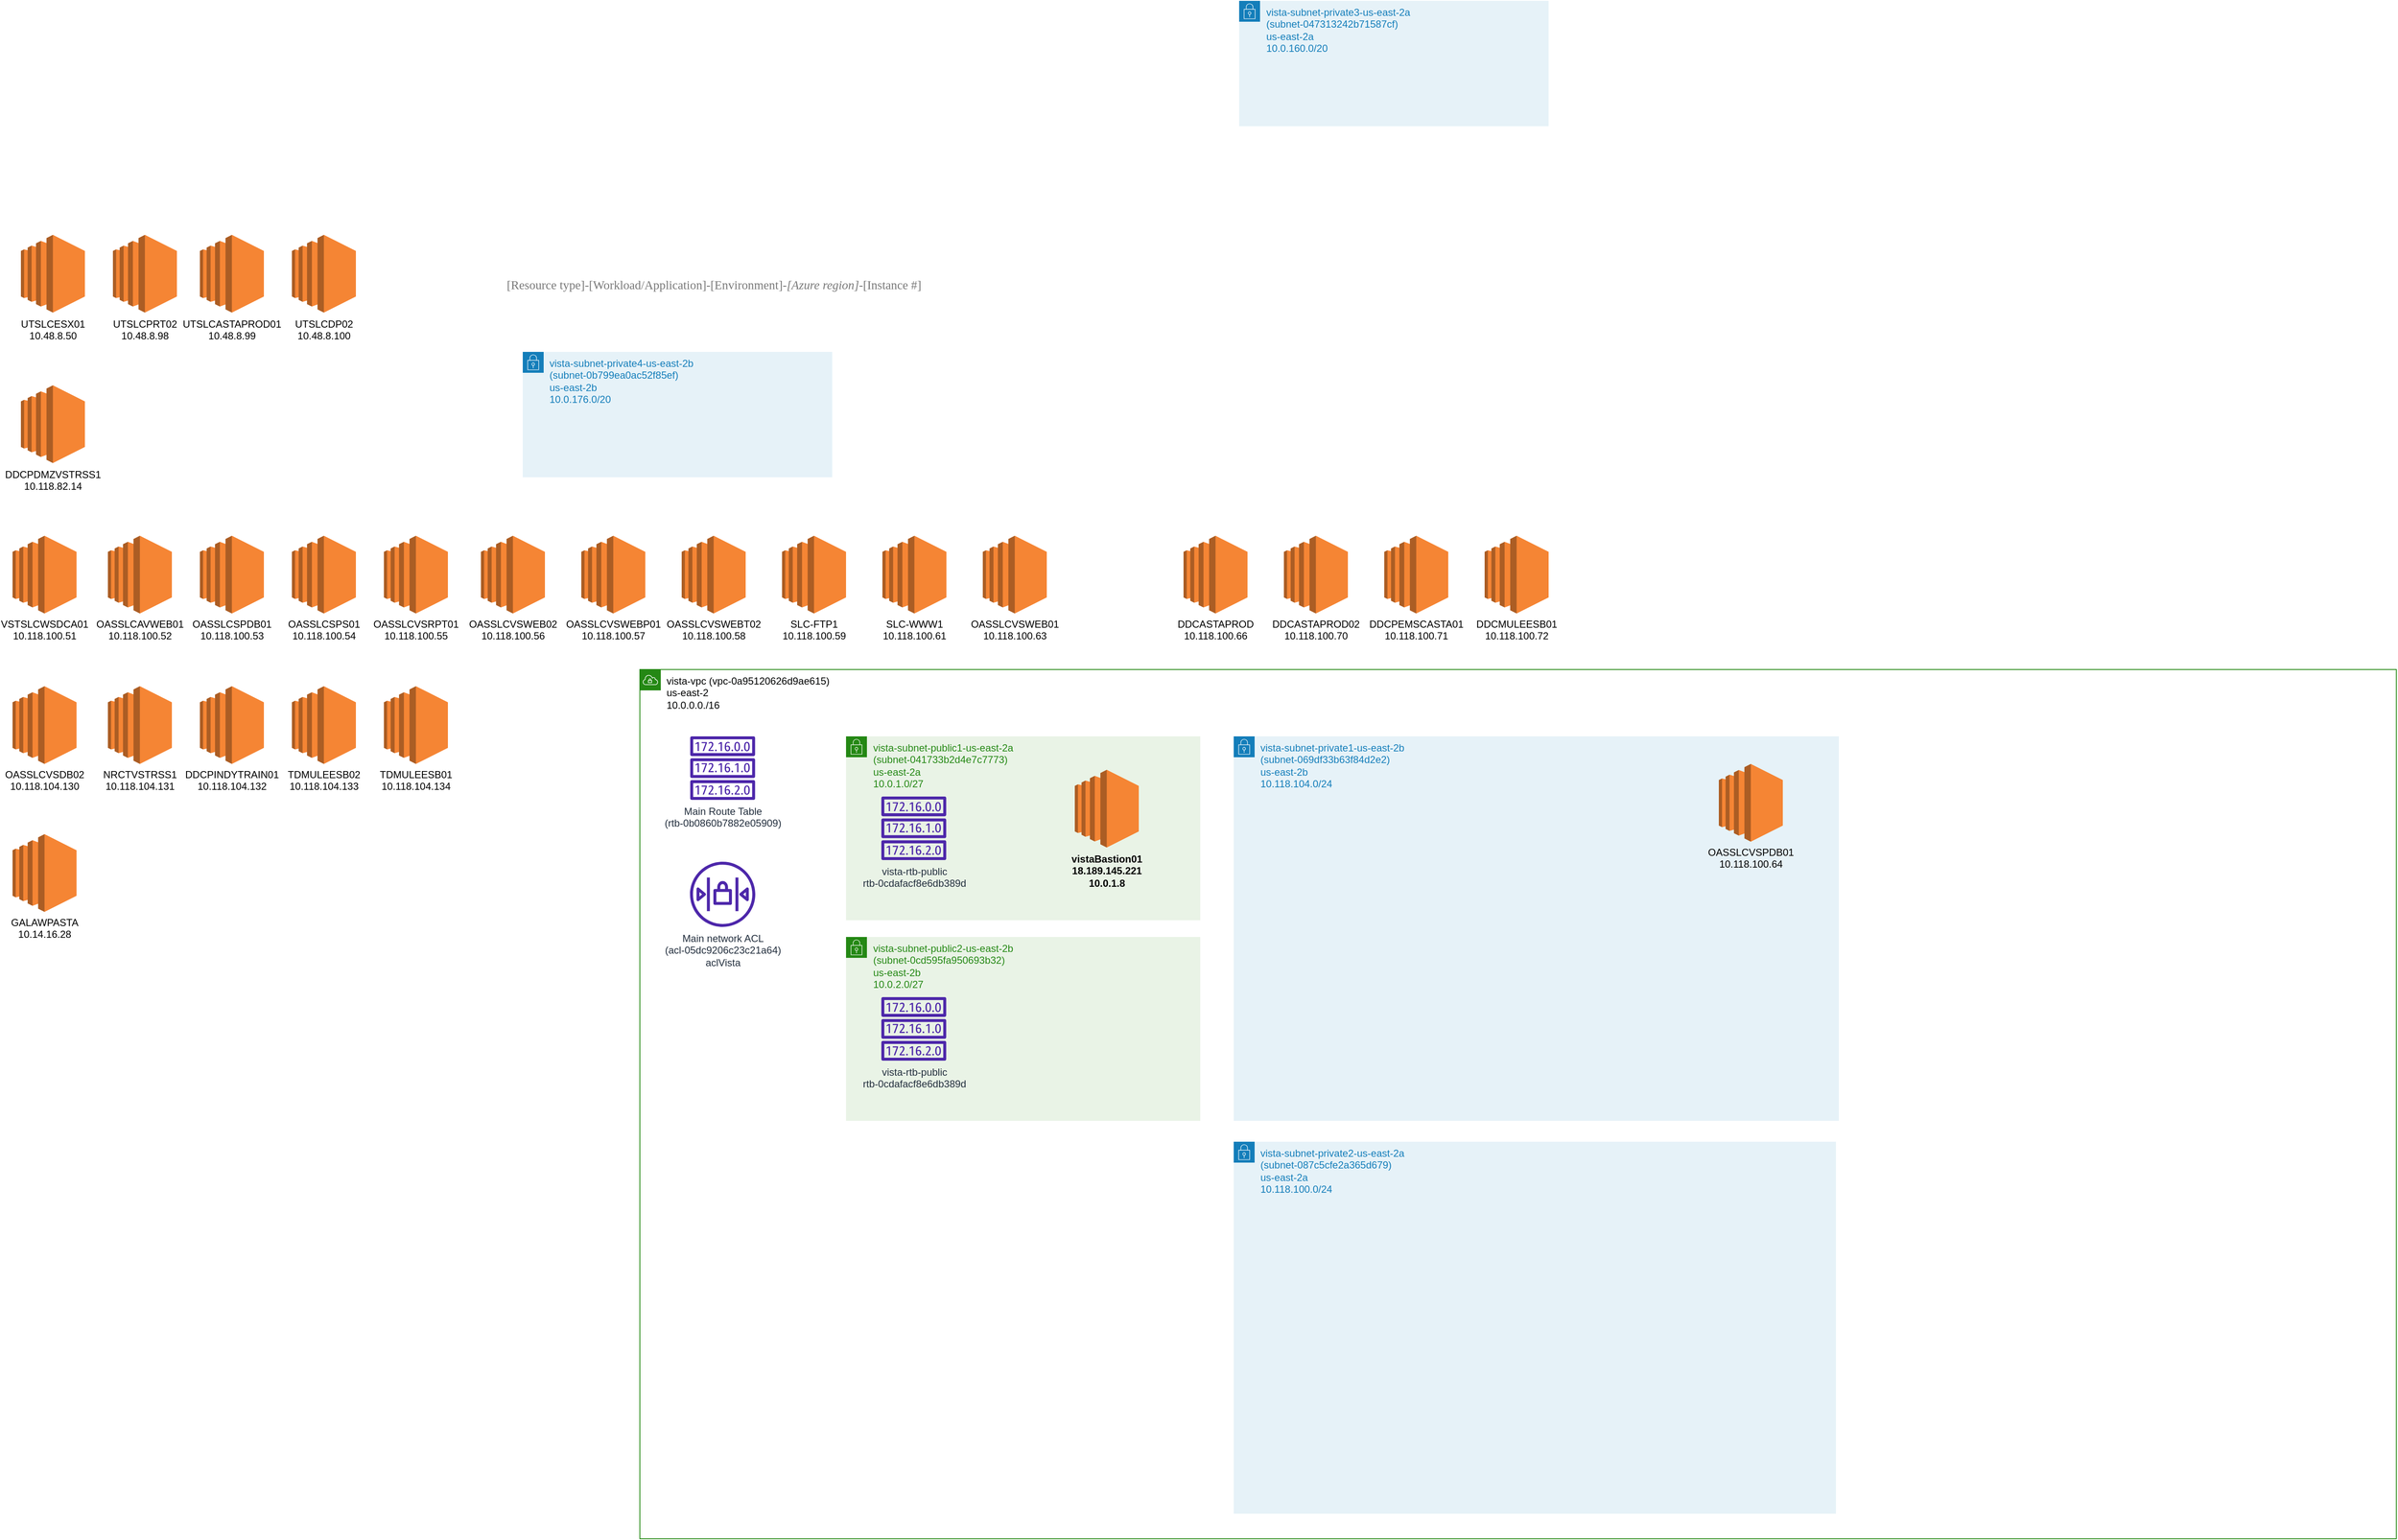 <mxfile version="18.2.0" type="github">
  <diagram id="iTmKKu1ksaLDfkm0y8Ag" name="Page-1">
    <mxGraphModel dx="1618" dy="1892" grid="1" gridSize="10" guides="1" tooltips="1" connect="1" arrows="1" fold="1" page="1" pageScale="1" pageWidth="1100" pageHeight="850" math="0" shadow="0">
      <root>
        <mxCell id="0" />
        <mxCell id="1" parent="0" />
        <mxCell id="d5Gctan-HTlV9g1HZ0dy-1" value="UTSLCESX01&lt;br&gt;10.48.8.50" style="outlineConnect=0;dashed=0;verticalLabelPosition=bottom;verticalAlign=top;align=center;html=1;shape=mxgraph.aws3.ec2;fillColor=#F58534;gradientColor=none;" parent="1" vertex="1">
          <mxGeometry x="40" y="40" width="76.5" height="93" as="geometry" />
        </mxCell>
        <mxCell id="d5Gctan-HTlV9g1HZ0dy-2" value="UTSLCPRT02&lt;br&gt;10.48.8.98" style="outlineConnect=0;dashed=0;verticalLabelPosition=bottom;verticalAlign=top;align=center;html=1;shape=mxgraph.aws3.ec2;fillColor=#F58534;gradientColor=none;" parent="1" vertex="1">
          <mxGeometry x="150" y="40" width="76.5" height="93" as="geometry" />
        </mxCell>
        <mxCell id="d5Gctan-HTlV9g1HZ0dy-3" value="UTSLCASTAPROD01&lt;br&gt;10.48.8.99" style="outlineConnect=0;dashed=0;verticalLabelPosition=bottom;verticalAlign=top;align=center;html=1;shape=mxgraph.aws3.ec2;fillColor=#F58534;gradientColor=none;" parent="1" vertex="1">
          <mxGeometry x="254" y="40" width="76.5" height="93" as="geometry" />
        </mxCell>
        <mxCell id="d5Gctan-HTlV9g1HZ0dy-4" value="UTSLCDP02&lt;br&gt;10.48.8.100" style="outlineConnect=0;dashed=0;verticalLabelPosition=bottom;verticalAlign=top;align=center;html=1;shape=mxgraph.aws3.ec2;fillColor=#F58534;gradientColor=none;" parent="1" vertex="1">
          <mxGeometry x="364" y="40" width="76.5" height="93" as="geometry" />
        </mxCell>
        <mxCell id="d5Gctan-HTlV9g1HZ0dy-5" value="DDCPDMZVSTRSS1&lt;br&gt;10.118.82.14" style="outlineConnect=0;dashed=0;verticalLabelPosition=bottom;verticalAlign=top;align=center;html=1;shape=mxgraph.aws3.ec2;fillColor=#F58534;gradientColor=none;" parent="1" vertex="1">
          <mxGeometry x="40" y="220" width="76.5" height="93" as="geometry" />
        </mxCell>
        <mxCell id="d5Gctan-HTlV9g1HZ0dy-6" value="VSTSLCWSDCA01&lt;br&gt;10.118.100.51" style="outlineConnect=0;dashed=0;verticalLabelPosition=bottom;verticalAlign=top;align=center;html=1;shape=mxgraph.aws3.ec2;fillColor=#F58534;gradientColor=none;spacing=1;" parent="1" vertex="1">
          <mxGeometry x="30" y="400" width="76.5" height="93" as="geometry" />
        </mxCell>
        <mxCell id="d5Gctan-HTlV9g1HZ0dy-7" value="OASSLCAVWEB01&lt;br&gt;10.118.100.52" style="outlineConnect=0;dashed=0;verticalLabelPosition=bottom;verticalAlign=top;align=center;html=1;shape=mxgraph.aws3.ec2;fillColor=#F58534;gradientColor=none;spacing=1;" parent="1" vertex="1">
          <mxGeometry x="144" y="400" width="76.5" height="93" as="geometry" />
        </mxCell>
        <mxCell id="d5Gctan-HTlV9g1HZ0dy-8" value="OASSLCSPDB01&lt;br&gt;10.118.100.53" style="outlineConnect=0;dashed=0;verticalLabelPosition=bottom;verticalAlign=top;align=center;html=1;shape=mxgraph.aws3.ec2;fillColor=#F58534;gradientColor=none;spacing=1;" parent="1" vertex="1">
          <mxGeometry x="254" y="400" width="76.5" height="93" as="geometry" />
        </mxCell>
        <mxCell id="d5Gctan-HTlV9g1HZ0dy-9" value="OASSLCSPS01&lt;br&gt;10.118.100.54" style="outlineConnect=0;dashed=0;verticalLabelPosition=bottom;verticalAlign=top;align=center;html=1;shape=mxgraph.aws3.ec2;fillColor=#F58534;gradientColor=none;spacing=1;" parent="1" vertex="1">
          <mxGeometry x="364" y="400" width="76.5" height="93" as="geometry" />
        </mxCell>
        <mxCell id="d5Gctan-HTlV9g1HZ0dy-10" value="OASSLCVSRPT01&lt;br&gt;10.118.100.55" style="outlineConnect=0;dashed=0;verticalLabelPosition=bottom;verticalAlign=top;align=center;html=1;shape=mxgraph.aws3.ec2;fillColor=#F58534;gradientColor=none;spacing=1;" parent="1" vertex="1">
          <mxGeometry x="474" y="400" width="76.5" height="93" as="geometry" />
        </mxCell>
        <mxCell id="d5Gctan-HTlV9g1HZ0dy-11" value="OASSLCVSWEB02&lt;br&gt;10.118.100.56" style="outlineConnect=0;dashed=0;verticalLabelPosition=bottom;verticalAlign=top;align=center;html=1;shape=mxgraph.aws3.ec2;fillColor=#F58534;gradientColor=none;spacing=1;" parent="1" vertex="1">
          <mxGeometry x="590" y="400" width="76.5" height="93" as="geometry" />
        </mxCell>
        <mxCell id="d5Gctan-HTlV9g1HZ0dy-14" value="OASSLCVSWEBP01&lt;br&gt;10.118.100.57" style="outlineConnect=0;dashed=0;verticalLabelPosition=bottom;verticalAlign=top;align=center;html=1;shape=mxgraph.aws3.ec2;fillColor=#F58534;gradientColor=none;spacing=1;" parent="1" vertex="1">
          <mxGeometry x="710" y="400" width="76.5" height="93" as="geometry" />
        </mxCell>
        <mxCell id="d5Gctan-HTlV9g1HZ0dy-15" value="OASSLCVSWEBT02&lt;br&gt;10.118.100.58" style="outlineConnect=0;dashed=0;verticalLabelPosition=bottom;verticalAlign=top;align=center;html=1;shape=mxgraph.aws3.ec2;fillColor=#F58534;gradientColor=none;spacing=1;" parent="1" vertex="1">
          <mxGeometry x="830" y="400" width="76.5" height="93" as="geometry" />
        </mxCell>
        <mxCell id="d5Gctan-HTlV9g1HZ0dy-16" value="SLC-FTP1&lt;br&gt;10.118.100.59" style="outlineConnect=0;dashed=0;verticalLabelPosition=bottom;verticalAlign=top;align=center;html=1;shape=mxgraph.aws3.ec2;fillColor=#F58534;gradientColor=none;spacing=1;" parent="1" vertex="1">
          <mxGeometry x="950" y="400" width="76.5" height="93" as="geometry" />
        </mxCell>
        <mxCell id="d5Gctan-HTlV9g1HZ0dy-17" value="SLC-WWW1&lt;br&gt;10.118.100.61" style="outlineConnect=0;dashed=0;verticalLabelPosition=bottom;verticalAlign=top;align=center;html=1;shape=mxgraph.aws3.ec2;fillColor=#F58534;gradientColor=none;spacing=1;" parent="1" vertex="1">
          <mxGeometry x="1070" y="400" width="76.5" height="93" as="geometry" />
        </mxCell>
        <mxCell id="d5Gctan-HTlV9g1HZ0dy-20" value="OASSLCVSWEB01&lt;br&gt;10.118.100.63" style="outlineConnect=0;dashed=0;verticalLabelPosition=bottom;verticalAlign=top;align=center;html=1;shape=mxgraph.aws3.ec2;fillColor=#F58534;gradientColor=none;spacing=1;" parent="1" vertex="1">
          <mxGeometry x="1190" y="400" width="76.5" height="93" as="geometry" />
        </mxCell>
        <mxCell id="d5Gctan-HTlV9g1HZ0dy-22" value="DDCASTAPROD&lt;br&gt;10.118.100.66" style="outlineConnect=0;dashed=0;verticalLabelPosition=bottom;verticalAlign=top;align=center;html=1;shape=mxgraph.aws3.ec2;fillColor=#F58534;gradientColor=none;spacing=1;" parent="1" vertex="1">
          <mxGeometry x="1430" y="400" width="76.5" height="93" as="geometry" />
        </mxCell>
        <mxCell id="d5Gctan-HTlV9g1HZ0dy-23" value="DDCASTAPROD02&lt;br&gt;10.118.100.70" style="outlineConnect=0;dashed=0;verticalLabelPosition=bottom;verticalAlign=top;align=center;html=1;shape=mxgraph.aws3.ec2;fillColor=#F58534;gradientColor=none;spacing=1;" parent="1" vertex="1">
          <mxGeometry x="1550" y="400" width="76.5" height="93" as="geometry" />
        </mxCell>
        <mxCell id="d5Gctan-HTlV9g1HZ0dy-24" value="DDCPEMSCASTA01&lt;br&gt;10.118.100.71" style="outlineConnect=0;dashed=0;verticalLabelPosition=bottom;verticalAlign=top;align=center;html=1;shape=mxgraph.aws3.ec2;fillColor=#F58534;gradientColor=none;spacing=1;" parent="1" vertex="1">
          <mxGeometry x="1670" y="400" width="76.5" height="93" as="geometry" />
        </mxCell>
        <mxCell id="d5Gctan-HTlV9g1HZ0dy-25" value="DDCMULEESB01&lt;br&gt;10.118.100.72" style="outlineConnect=0;dashed=0;verticalLabelPosition=bottom;verticalAlign=top;align=center;html=1;shape=mxgraph.aws3.ec2;fillColor=#F58534;gradientColor=none;spacing=1;" parent="1" vertex="1">
          <mxGeometry x="1790" y="400" width="76.5" height="93" as="geometry" />
        </mxCell>
        <mxCell id="d5Gctan-HTlV9g1HZ0dy-26" value="OASSLCVSDB02&lt;br&gt;10.118.104.130" style="outlineConnect=0;dashed=0;verticalLabelPosition=bottom;verticalAlign=top;align=center;html=1;shape=mxgraph.aws3.ec2;fillColor=#F58534;gradientColor=none;spacing=1;" parent="1" vertex="1">
          <mxGeometry x="30" y="580" width="76.5" height="93" as="geometry" />
        </mxCell>
        <mxCell id="d5Gctan-HTlV9g1HZ0dy-27" value="NRCTVSTRSS1&lt;br&gt;10.118.104.131" style="outlineConnect=0;dashed=0;verticalLabelPosition=bottom;verticalAlign=top;align=center;html=1;shape=mxgraph.aws3.ec2;fillColor=#F58534;gradientColor=none;spacing=1;" parent="1" vertex="1">
          <mxGeometry x="144" y="580" width="76.5" height="93" as="geometry" />
        </mxCell>
        <mxCell id="d5Gctan-HTlV9g1HZ0dy-28" value="DDCPINDYTRAIN01&lt;br&gt;10.118.104.132" style="outlineConnect=0;dashed=0;verticalLabelPosition=bottom;verticalAlign=top;align=center;html=1;shape=mxgraph.aws3.ec2;fillColor=#F58534;gradientColor=none;spacing=1;" parent="1" vertex="1">
          <mxGeometry x="254" y="580" width="76.5" height="93" as="geometry" />
        </mxCell>
        <mxCell id="d5Gctan-HTlV9g1HZ0dy-29" value="TDMULEESB02&lt;br&gt;10.118.104.133" style="outlineConnect=0;dashed=0;verticalLabelPosition=bottom;verticalAlign=top;align=center;html=1;shape=mxgraph.aws3.ec2;fillColor=#F58534;gradientColor=none;spacing=1;" parent="1" vertex="1">
          <mxGeometry x="364" y="580" width="76.5" height="93" as="geometry" />
        </mxCell>
        <mxCell id="d5Gctan-HTlV9g1HZ0dy-30" value="TDMULEESB01&lt;br&gt;10.118.104.134" style="outlineConnect=0;dashed=0;verticalLabelPosition=bottom;verticalAlign=top;align=center;html=1;shape=mxgraph.aws3.ec2;fillColor=#F58534;gradientColor=none;spacing=1;" parent="1" vertex="1">
          <mxGeometry x="474" y="580" width="76.5" height="93" as="geometry" />
        </mxCell>
        <mxCell id="d5Gctan-HTlV9g1HZ0dy-31" value="GALAWPASTA&lt;br&gt;10.14.16.28" style="outlineConnect=0;dashed=0;verticalLabelPosition=bottom;verticalAlign=top;align=center;html=1;shape=mxgraph.aws3.ec2;fillColor=#F58534;gradientColor=none;spacing=1;" parent="1" vertex="1">
          <mxGeometry x="30" y="757" width="76.5" height="93" as="geometry" />
        </mxCell>
        <mxCell id="d5Gctan-HTlV9g1HZ0dy-32" value="vista-vpc (vpc-0a95120626d9ae615)&lt;br&gt;us-east-2&lt;br&gt;10.0.0.0./16" style="points=[[0,0],[0.25,0],[0.5,0],[0.75,0],[1,0],[1,0.25],[1,0.5],[1,0.75],[1,1],[0.75,1],[0.5,1],[0.25,1],[0,1],[0,0.75],[0,0.5],[0,0.25]];outlineConnect=0;gradientColor=none;html=1;whiteSpace=wrap;fontSize=12;fontStyle=0;container=0;pointerEvents=0;collapsible=0;recursiveResize=0;shape=mxgraph.aws4.group;grIcon=mxgraph.aws4.group_vpc;strokeColor=#248814;fillColor=none;verticalAlign=top;align=left;spacingLeft=30;fontColor=#020303;dashed=0;" parent="1" vertex="1">
          <mxGeometry x="780" y="560" width="2100" height="1040" as="geometry" />
        </mxCell>
        <mxCell id="d5Gctan-HTlV9g1HZ0dy-33" value="vista-subnet-private1-us-east-2b&lt;br&gt;(subnet-069df33b63f84d2e2)&lt;br&gt;us-east-2b&lt;span&gt;&lt;span&gt;&lt;span&gt;&lt;br&gt;10.118.104.0/24&lt;/span&gt;&lt;/span&gt;&lt;/span&gt;" style="points=[[0,0],[0.25,0],[0.5,0],[0.75,0],[1,0],[1,0.25],[1,0.5],[1,0.75],[1,1],[0.75,1],[0.5,1],[0.25,1],[0,1],[0,0.75],[0,0.5],[0,0.25]];outlineConnect=0;gradientColor=none;html=1;whiteSpace=wrap;fontSize=12;fontStyle=0;container=1;pointerEvents=0;collapsible=0;recursiveResize=0;shape=mxgraph.aws4.group;grIcon=mxgraph.aws4.group_security_group;grStroke=0;strokeColor=#147EBA;fillColor=#E6F2F8;verticalAlign=top;align=left;spacingLeft=30;fontColor=#147EBA;dashed=0;" parent="1" vertex="1">
          <mxGeometry x="1490" y="640" width="723.5" height="460" as="geometry" />
        </mxCell>
        <mxCell id="d5Gctan-HTlV9g1HZ0dy-21" value="OASSLCVSPDB01&lt;br&gt;10.118.100.64" style="outlineConnect=0;dashed=0;verticalLabelPosition=bottom;verticalAlign=top;align=center;html=1;shape=mxgraph.aws3.ec2;fillColor=#F58534;gradientColor=none;spacing=1;" parent="d5Gctan-HTlV9g1HZ0dy-33" vertex="1">
          <mxGeometry x="580" y="33" width="76.5" height="93" as="geometry" />
        </mxCell>
        <mxCell id="d5Gctan-HTlV9g1HZ0dy-34" value="Main Route Table&lt;br&gt;&lt;div&gt;(rtb-0b0860b7882e05909)&lt;/div&gt;&lt;div&gt;&lt;br&gt;&lt;/div&gt;" style="sketch=0;outlineConnect=0;fontColor=#232F3E;gradientColor=none;fillColor=#4D27AA;strokeColor=none;dashed=0;verticalLabelPosition=bottom;verticalAlign=top;align=center;html=1;fontSize=12;fontStyle=0;aspect=fixed;pointerEvents=1;shape=mxgraph.aws4.route_table;" parent="1" vertex="1">
          <mxGeometry x="840" y="640" width="78" height="76" as="geometry" />
        </mxCell>
        <mxCell id="d5Gctan-HTlV9g1HZ0dy-35" value="Main network ACL&lt;br&gt;(acl-05dc9206c23c21a64)&lt;br&gt;aclVista" style="sketch=0;outlineConnect=0;fontColor=#232F3E;gradientColor=none;fillColor=#4D27AA;strokeColor=none;dashed=0;verticalLabelPosition=bottom;verticalAlign=top;align=center;html=1;fontSize=12;fontStyle=0;aspect=fixed;pointerEvents=1;shape=mxgraph.aws4.network_access_control_list;" parent="1" vertex="1">
          <mxGeometry x="840" y="790" width="78" height="78" as="geometry" />
        </mxCell>
        <mxCell id="d5Gctan-HTlV9g1HZ0dy-36" value="vista-subnet-public1-us-east-2a&lt;br&gt;(subnet-041733b2d4e7c7773)&lt;br&gt;us-east-2a&lt;br&gt;10.0.1.0/27&lt;br&gt;" style="points=[[0,0],[0.25,0],[0.5,0],[0.75,0],[1,0],[1,0.25],[1,0.5],[1,0.75],[1,1],[0.75,1],[0.5,1],[0.25,1],[0,1],[0,0.75],[0,0.5],[0,0.25]];outlineConnect=0;gradientColor=none;html=1;whiteSpace=wrap;fontSize=12;fontStyle=0;container=1;pointerEvents=0;collapsible=0;recursiveResize=0;shape=mxgraph.aws4.group;grIcon=mxgraph.aws4.group_security_group;grStroke=0;strokeColor=#248814;fillColor=#E9F3E6;verticalAlign=top;align=left;spacingLeft=30;fontColor=#248814;dashed=0;" parent="1" vertex="1">
          <mxGeometry x="1026.5" y="640" width="423.5" height="220" as="geometry" />
        </mxCell>
        <mxCell id="d5Gctan-HTlV9g1HZ0dy-37" value="vista-rtb-public&lt;br&gt;rtb-0cdafacf8e6db389d" style="sketch=0;outlineConnect=0;fontColor=#232F3E;gradientColor=none;fillColor=#4D27AA;strokeColor=none;dashed=0;verticalLabelPosition=bottom;verticalAlign=top;align=center;html=1;fontSize=12;fontStyle=0;aspect=fixed;pointerEvents=1;shape=mxgraph.aws4.route_table;" parent="d5Gctan-HTlV9g1HZ0dy-36" vertex="1">
          <mxGeometry x="42" y="72" width="78" height="76" as="geometry" />
        </mxCell>
        <mxCell id="d5Gctan-HTlV9g1HZ0dy-38" value="vistaBastion01&lt;br&gt;18.189.145.221&lt;br&gt;10.0.1.8" style="outlineConnect=0;dashed=0;verticalLabelPosition=bottom;verticalAlign=top;align=center;html=1;shape=mxgraph.aws3.ec2;fillColor=#F58534;gradientColor=none;fontStyle=1" parent="d5Gctan-HTlV9g1HZ0dy-36" vertex="1">
          <mxGeometry x="273.5" y="40" width="76.5" height="93" as="geometry" />
        </mxCell>
        <mxCell id="d5Gctan-HTlV9g1HZ0dy-39" value="vista-subnet-private2-us-east-2a&lt;br&gt;(subnet-087c5cfe2a365d679)&lt;br&gt;us-east-2a&lt;span&gt;&lt;span&gt;&lt;span&gt;&lt;br&gt;10.118.100.0/24&lt;/span&gt;&lt;/span&gt;&lt;/span&gt;" style="points=[[0,0],[0.25,0],[0.5,0],[0.75,0],[1,0],[1,0.25],[1,0.5],[1,0.75],[1,1],[0.75,1],[0.5,1],[0.25,1],[0,1],[0,0.75],[0,0.5],[0,0.25]];outlineConnect=0;gradientColor=none;html=1;whiteSpace=wrap;fontSize=12;fontStyle=0;container=1;pointerEvents=0;collapsible=0;recursiveResize=0;shape=mxgraph.aws4.group;grIcon=mxgraph.aws4.group_security_group;grStroke=0;strokeColor=#147EBA;fillColor=#E6F2F8;verticalAlign=top;align=left;spacingLeft=30;fontColor=#147EBA;dashed=0;" parent="1" vertex="1">
          <mxGeometry x="1490" y="1125" width="720" height="445" as="geometry" />
        </mxCell>
        <mxCell id="d5Gctan-HTlV9g1HZ0dy-40" value="vista-subnet-private4-us-east-2b&lt;br&gt;(subnet-0b799ea0ac52f85ef)&lt;br&gt;us-east-2b&lt;br&gt;10.0.176.0/20" style="points=[[0,0],[0.25,0],[0.5,0],[0.75,0],[1,0],[1,0.25],[1,0.5],[1,0.75],[1,1],[0.75,1],[0.5,1],[0.25,1],[0,1],[0,0.75],[0,0.5],[0,0.25]];outlineConnect=0;gradientColor=none;html=1;whiteSpace=wrap;fontSize=12;fontStyle=0;container=1;pointerEvents=0;collapsible=0;recursiveResize=0;shape=mxgraph.aws4.group;grIcon=mxgraph.aws4.group_security_group;grStroke=0;strokeColor=#147EBA;fillColor=#E6F2F8;verticalAlign=top;align=left;spacingLeft=30;fontColor=#147EBA;dashed=0;" parent="1" vertex="1">
          <mxGeometry x="640" y="180" width="370" height="150" as="geometry" />
        </mxCell>
        <mxCell id="d5Gctan-HTlV9g1HZ0dy-41" value="vista-subnet-private3-us-east-2a&lt;br&gt;(subnet-047313242b71587cf)&lt;br&gt;us-east-2a&lt;br&gt;10.0.160.0/20" style="points=[[0,0],[0.25,0],[0.5,0],[0.75,0],[1,0],[1,0.25],[1,0.5],[1,0.75],[1,1],[0.75,1],[0.5,1],[0.25,1],[0,1],[0,0.75],[0,0.5],[0,0.25]];outlineConnect=0;gradientColor=none;html=1;whiteSpace=wrap;fontSize=12;fontStyle=0;container=1;pointerEvents=0;collapsible=0;recursiveResize=0;shape=mxgraph.aws4.group;grIcon=mxgraph.aws4.group_security_group;grStroke=0;strokeColor=#147EBA;fillColor=#E6F2F8;verticalAlign=top;align=left;spacingLeft=30;fontColor=#147EBA;dashed=0;" parent="1" vertex="1">
          <mxGeometry x="1496.5" y="-240" width="370" height="150" as="geometry" />
        </mxCell>
        <mxCell id="d5Gctan-HTlV9g1HZ0dy-43" value="vista-subnet-public2-us-east-2b&lt;br&gt;(subnet-0cd595fa950693b32)&lt;br&gt;us-east-2b&lt;br&gt;10.0.2.0/27" style="points=[[0,0],[0.25,0],[0.5,0],[0.75,0],[1,0],[1,0.25],[1,0.5],[1,0.75],[1,1],[0.75,1],[0.5,1],[0.25,1],[0,1],[0,0.75],[0,0.5],[0,0.25]];outlineConnect=0;gradientColor=none;html=1;whiteSpace=wrap;fontSize=12;fontStyle=0;container=1;pointerEvents=0;collapsible=0;recursiveResize=0;shape=mxgraph.aws4.group;grIcon=mxgraph.aws4.group_security_group;grStroke=0;strokeColor=#248814;fillColor=#E9F3E6;verticalAlign=top;align=left;spacingLeft=30;fontColor=#248814;dashed=0;" parent="1" vertex="1">
          <mxGeometry x="1026.5" y="880" width="423.5" height="220" as="geometry" />
        </mxCell>
        <mxCell id="d5Gctan-HTlV9g1HZ0dy-44" value="vista-rtb-public&lt;br&gt;rtb-0cdafacf8e6db389d" style="sketch=0;outlineConnect=0;fontColor=#232F3E;gradientColor=none;fillColor=#4D27AA;strokeColor=none;dashed=0;verticalLabelPosition=bottom;verticalAlign=top;align=center;html=1;fontSize=12;fontStyle=0;aspect=fixed;pointerEvents=1;shape=mxgraph.aws4.route_table;" parent="d5Gctan-HTlV9g1HZ0dy-43" vertex="1">
          <mxGeometry x="42" y="72" width="78" height="76" as="geometry" />
        </mxCell>
        <mxCell id="d5Gctan-HTlV9g1HZ0dy-45" value="&lt;div title=&quot;Page 36&quot; class=&quot;page&quot;&gt;&#xa;   &lt;div class=&quot;layoutArea&quot;&gt;&#xa;    &lt;div class=&quot;column&quot;&gt;&#xa;     &lt;p&gt;&lt;span style=&quot;font-size: 11.0pt; font-family: &#39;Consolas&#39;; color: rgb(47.451%, 47.451%, 47.451%)&quot;&gt;[Resource type]-[Workload/Application]-[Environment]-&lt;/span&gt;&lt;span style=&quot;font-size: 11.0pt; font-family: &#39;Consolas&#39;; font-style: italic; color: rgb(47.451%, 47.451%, 47.451%)&quot;&gt;[Azure region]&lt;/span&gt;&lt;span style=&quot;font-size: 11.0pt; font-family: &#39;Consolas&#39;; color: rgb(47.451%, 47.451%, 47.451%)&quot;&gt;-[Instance #]&#xa;&lt;/span&gt;&lt;/p&gt;&#xa;    &lt;/div&gt;&#xa;   &lt;/div&gt;&#xa;  &lt;/div&gt;" style="text;whiteSpace=wrap;html=1;fontColor=#020303;" parent="1" vertex="1">
          <mxGeometry x="619" y="30" width="520" height="140" as="geometry" />
        </mxCell>
      </root>
    </mxGraphModel>
  </diagram>
</mxfile>
